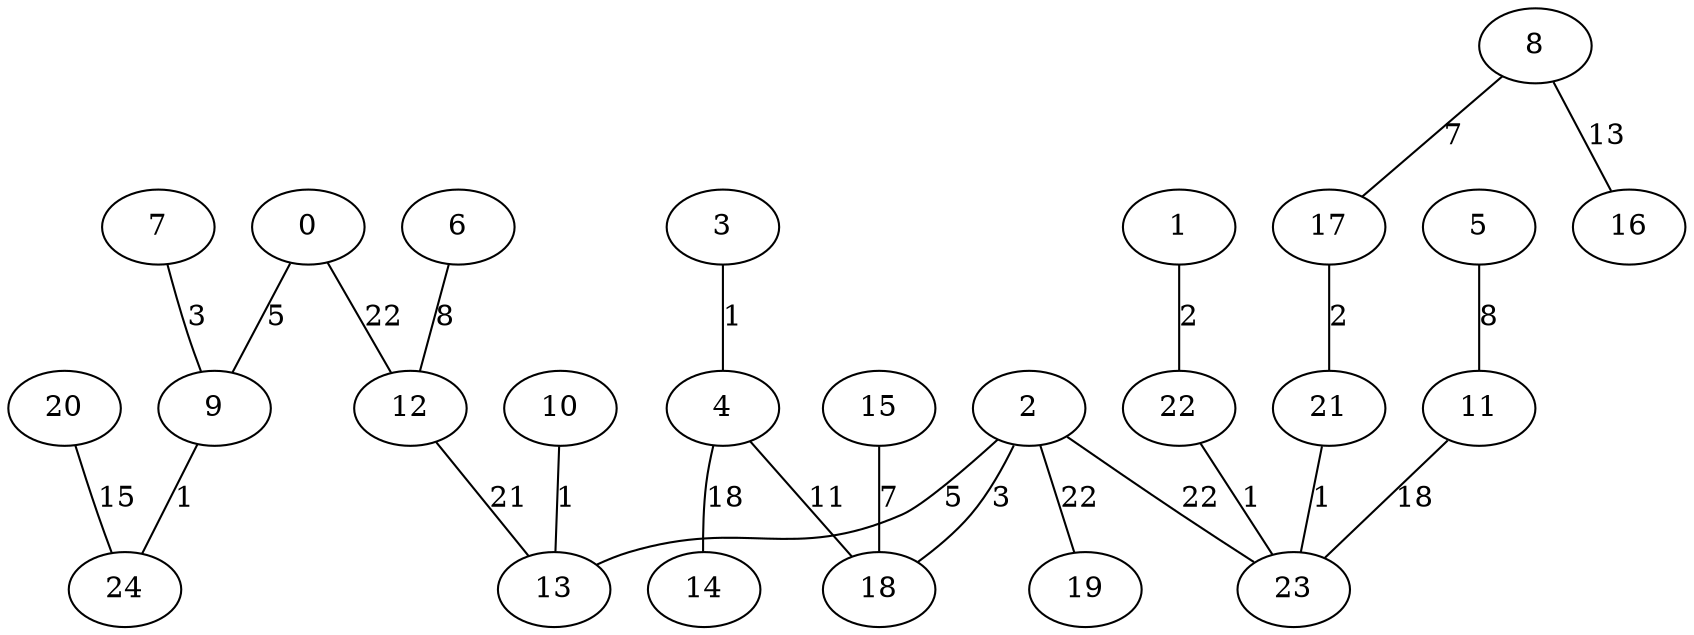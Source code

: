 graph Nom{
20--24[label=15];
9--24[label=1];
17--21[label=2];
6--12[label=8];
15--18[label=7];
4--14[label=18];
2--19[label=22];
3--4[label=1];
4--18[label=11];
5--11[label=8];
0--9[label=5];
2--18[label=3];
2--23[label=22];
0--12[label=22];
7--9[label=3];
8--16[label=13];
10--13[label=1];
21--23[label=1];
22--23[label=1];
1--22[label=2];
2--13[label=5];
11--23[label=18];
12--13[label=21];
8--17[label=7];
}